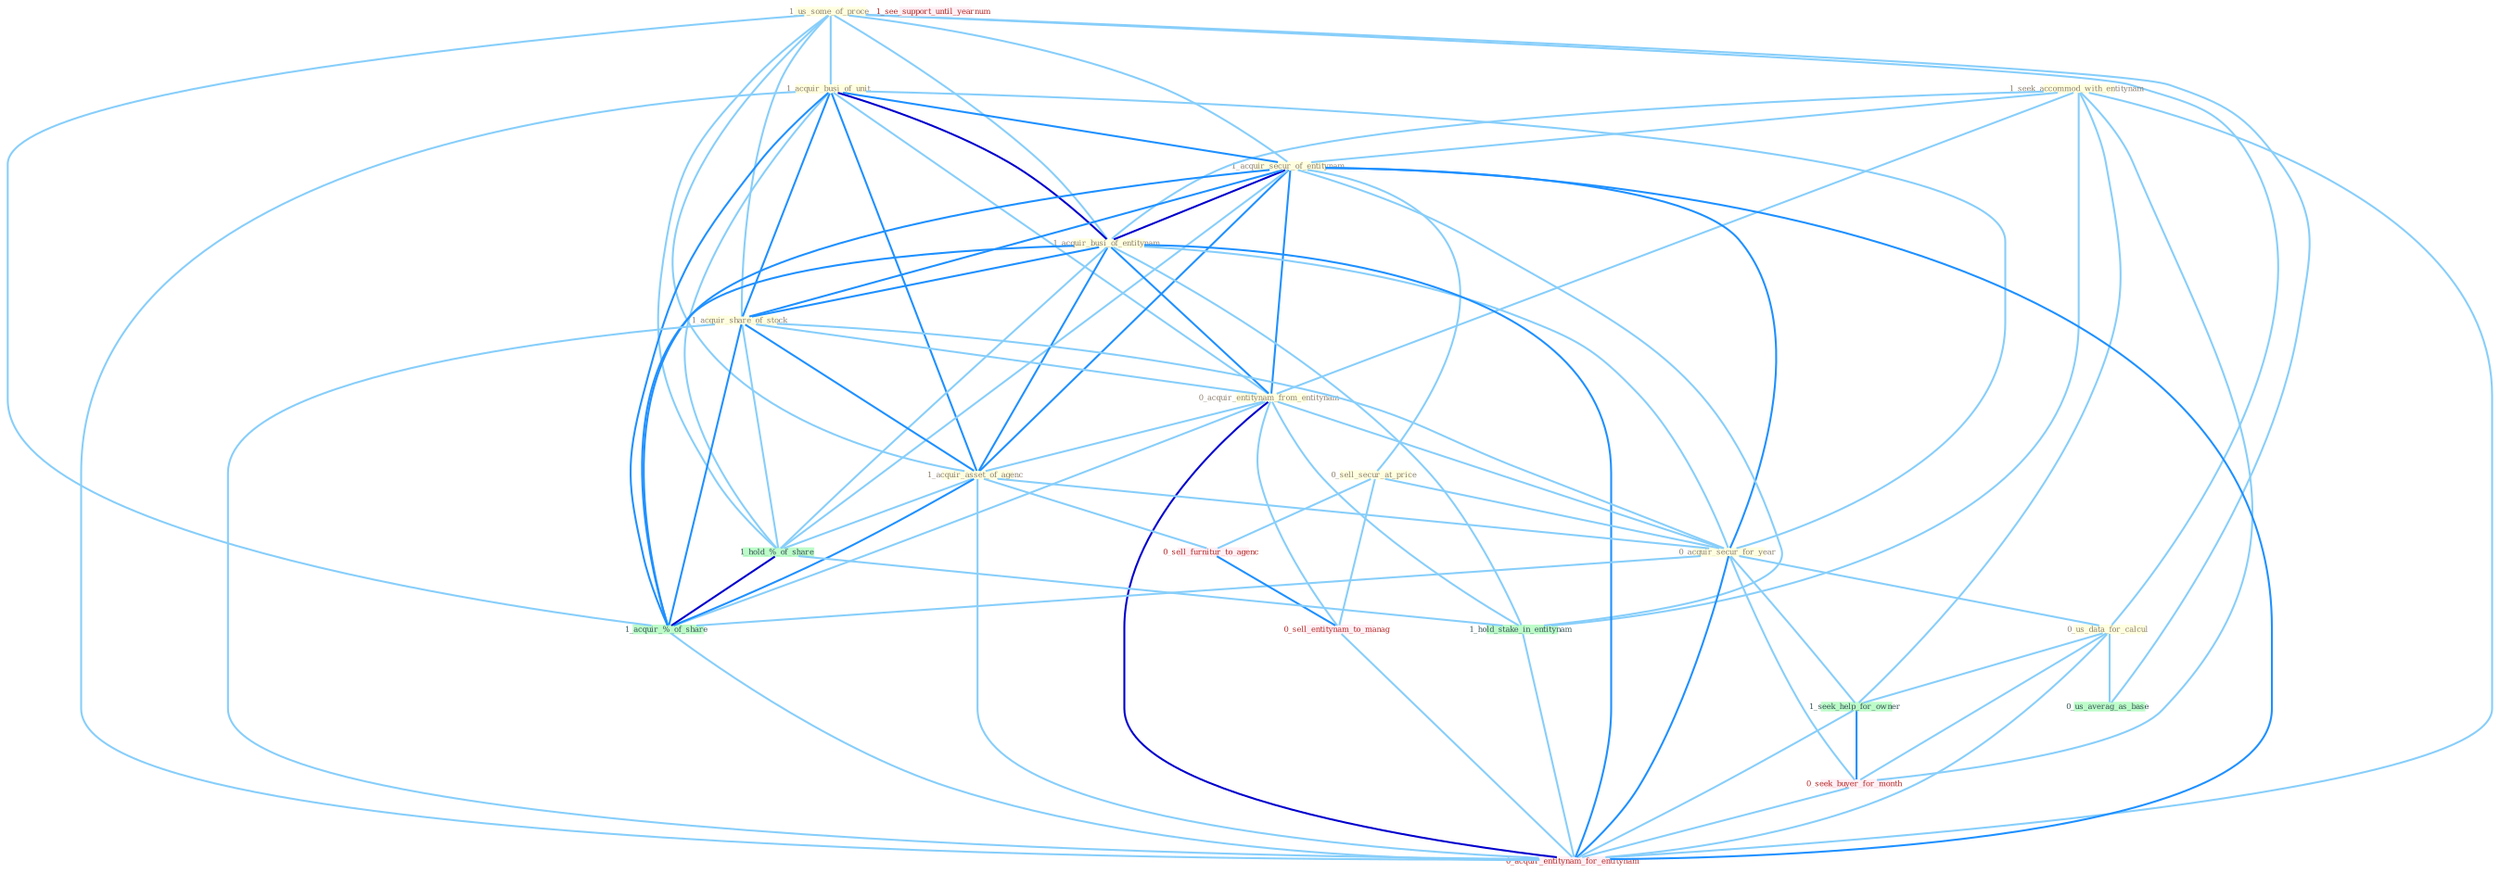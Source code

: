Graph G{ 
    node
    [shape=polygon,style=filled,width=.5,height=.06,color="#BDFCC9",fixedsize=true,fontsize=4,
    fontcolor="#2f4f4f"];
    {node
    [color="#ffffe0", fontcolor="#8b7d6b"] "1_us_some_of_proce " "1_seek_accommod_with_entitynam " "1_acquir_busi_of_unit " "1_acquir_secur_of_entitynam " "1_acquir_busi_of_entitynam " "1_acquir_share_of_stock " "0_acquir_entitynam_from_entitynam " "1_acquir_asset_of_agenc " "0_sell_secur_at_price " "0_acquir_secur_for_year " "0_us_data_for_calcul "}
{node [color="#fff0f5", fontcolor="#b22222"] "0_seek_buyer_for_month " "1_see_support_until_yearnum " "0_sell_furnitur_to_agenc " "0_sell_entitynam_to_manag " "0_acquir_entitynam_for_entitynam "}
edge [color="#B0E2FF"];

	"1_us_some_of_proce " -- "1_acquir_busi_of_unit " [w="1", color="#87cefa" ];
	"1_us_some_of_proce " -- "1_acquir_secur_of_entitynam " [w="1", color="#87cefa" ];
	"1_us_some_of_proce " -- "1_acquir_busi_of_entitynam " [w="1", color="#87cefa" ];
	"1_us_some_of_proce " -- "1_acquir_share_of_stock " [w="1", color="#87cefa" ];
	"1_us_some_of_proce " -- "1_acquir_asset_of_agenc " [w="1", color="#87cefa" ];
	"1_us_some_of_proce " -- "0_us_data_for_calcul " [w="1", color="#87cefa" ];
	"1_us_some_of_proce " -- "1_hold_%_of_share " [w="1", color="#87cefa" ];
	"1_us_some_of_proce " -- "1_acquir_%_of_share " [w="1", color="#87cefa" ];
	"1_us_some_of_proce " -- "0_us_averag_as_base " [w="1", color="#87cefa" ];
	"1_seek_accommod_with_entitynam " -- "1_acquir_secur_of_entitynam " [w="1", color="#87cefa" ];
	"1_seek_accommod_with_entitynam " -- "1_acquir_busi_of_entitynam " [w="1", color="#87cefa" ];
	"1_seek_accommod_with_entitynam " -- "0_acquir_entitynam_from_entitynam " [w="1", color="#87cefa" ];
	"1_seek_accommod_with_entitynam " -- "1_hold_stake_in_entitynam " [w="1", color="#87cefa" ];
	"1_seek_accommod_with_entitynam " -- "1_seek_help_for_owner " [w="1", color="#87cefa" ];
	"1_seek_accommod_with_entitynam " -- "0_seek_buyer_for_month " [w="1", color="#87cefa" ];
	"1_seek_accommod_with_entitynam " -- "0_acquir_entitynam_for_entitynam " [w="1", color="#87cefa" ];
	"1_acquir_busi_of_unit " -- "1_acquir_secur_of_entitynam " [w="2", color="#1e90ff" , len=0.8];
	"1_acquir_busi_of_unit " -- "1_acquir_busi_of_entitynam " [w="3", color="#0000cd" , len=0.6];
	"1_acquir_busi_of_unit " -- "1_acquir_share_of_stock " [w="2", color="#1e90ff" , len=0.8];
	"1_acquir_busi_of_unit " -- "0_acquir_entitynam_from_entitynam " [w="1", color="#87cefa" ];
	"1_acquir_busi_of_unit " -- "1_acquir_asset_of_agenc " [w="2", color="#1e90ff" , len=0.8];
	"1_acquir_busi_of_unit " -- "0_acquir_secur_for_year " [w="1", color="#87cefa" ];
	"1_acquir_busi_of_unit " -- "1_hold_%_of_share " [w="1", color="#87cefa" ];
	"1_acquir_busi_of_unit " -- "1_acquir_%_of_share " [w="2", color="#1e90ff" , len=0.8];
	"1_acquir_busi_of_unit " -- "0_acquir_entitynam_for_entitynam " [w="1", color="#87cefa" ];
	"1_acquir_secur_of_entitynam " -- "1_acquir_busi_of_entitynam " [w="3", color="#0000cd" , len=0.6];
	"1_acquir_secur_of_entitynam " -- "1_acquir_share_of_stock " [w="2", color="#1e90ff" , len=0.8];
	"1_acquir_secur_of_entitynam " -- "0_acquir_entitynam_from_entitynam " [w="2", color="#1e90ff" , len=0.8];
	"1_acquir_secur_of_entitynam " -- "1_acquir_asset_of_agenc " [w="2", color="#1e90ff" , len=0.8];
	"1_acquir_secur_of_entitynam " -- "0_sell_secur_at_price " [w="1", color="#87cefa" ];
	"1_acquir_secur_of_entitynam " -- "0_acquir_secur_for_year " [w="2", color="#1e90ff" , len=0.8];
	"1_acquir_secur_of_entitynam " -- "1_hold_%_of_share " [w="1", color="#87cefa" ];
	"1_acquir_secur_of_entitynam " -- "1_hold_stake_in_entitynam " [w="1", color="#87cefa" ];
	"1_acquir_secur_of_entitynam " -- "1_acquir_%_of_share " [w="2", color="#1e90ff" , len=0.8];
	"1_acquir_secur_of_entitynam " -- "0_acquir_entitynam_for_entitynam " [w="2", color="#1e90ff" , len=0.8];
	"1_acquir_busi_of_entitynam " -- "1_acquir_share_of_stock " [w="2", color="#1e90ff" , len=0.8];
	"1_acquir_busi_of_entitynam " -- "0_acquir_entitynam_from_entitynam " [w="2", color="#1e90ff" , len=0.8];
	"1_acquir_busi_of_entitynam " -- "1_acquir_asset_of_agenc " [w="2", color="#1e90ff" , len=0.8];
	"1_acquir_busi_of_entitynam " -- "0_acquir_secur_for_year " [w="1", color="#87cefa" ];
	"1_acquir_busi_of_entitynam " -- "1_hold_%_of_share " [w="1", color="#87cefa" ];
	"1_acquir_busi_of_entitynam " -- "1_hold_stake_in_entitynam " [w="1", color="#87cefa" ];
	"1_acquir_busi_of_entitynam " -- "1_acquir_%_of_share " [w="2", color="#1e90ff" , len=0.8];
	"1_acquir_busi_of_entitynam " -- "0_acquir_entitynam_for_entitynam " [w="2", color="#1e90ff" , len=0.8];
	"1_acquir_share_of_stock " -- "0_acquir_entitynam_from_entitynam " [w="1", color="#87cefa" ];
	"1_acquir_share_of_stock " -- "1_acquir_asset_of_agenc " [w="2", color="#1e90ff" , len=0.8];
	"1_acquir_share_of_stock " -- "0_acquir_secur_for_year " [w="1", color="#87cefa" ];
	"1_acquir_share_of_stock " -- "1_hold_%_of_share " [w="1", color="#87cefa" ];
	"1_acquir_share_of_stock " -- "1_acquir_%_of_share " [w="2", color="#1e90ff" , len=0.8];
	"1_acquir_share_of_stock " -- "0_acquir_entitynam_for_entitynam " [w="1", color="#87cefa" ];
	"0_acquir_entitynam_from_entitynam " -- "1_acquir_asset_of_agenc " [w="1", color="#87cefa" ];
	"0_acquir_entitynam_from_entitynam " -- "0_acquir_secur_for_year " [w="1", color="#87cefa" ];
	"0_acquir_entitynam_from_entitynam " -- "1_hold_stake_in_entitynam " [w="1", color="#87cefa" ];
	"0_acquir_entitynam_from_entitynam " -- "1_acquir_%_of_share " [w="1", color="#87cefa" ];
	"0_acquir_entitynam_from_entitynam " -- "0_sell_entitynam_to_manag " [w="1", color="#87cefa" ];
	"0_acquir_entitynam_from_entitynam " -- "0_acquir_entitynam_for_entitynam " [w="3", color="#0000cd" , len=0.6];
	"1_acquir_asset_of_agenc " -- "0_acquir_secur_for_year " [w="1", color="#87cefa" ];
	"1_acquir_asset_of_agenc " -- "1_hold_%_of_share " [w="1", color="#87cefa" ];
	"1_acquir_asset_of_agenc " -- "1_acquir_%_of_share " [w="2", color="#1e90ff" , len=0.8];
	"1_acquir_asset_of_agenc " -- "0_sell_furnitur_to_agenc " [w="1", color="#87cefa" ];
	"1_acquir_asset_of_agenc " -- "0_acquir_entitynam_for_entitynam " [w="1", color="#87cefa" ];
	"0_sell_secur_at_price " -- "0_acquir_secur_for_year " [w="1", color="#87cefa" ];
	"0_sell_secur_at_price " -- "0_sell_furnitur_to_agenc " [w="1", color="#87cefa" ];
	"0_sell_secur_at_price " -- "0_sell_entitynam_to_manag " [w="1", color="#87cefa" ];
	"0_acquir_secur_for_year " -- "0_us_data_for_calcul " [w="1", color="#87cefa" ];
	"0_acquir_secur_for_year " -- "1_seek_help_for_owner " [w="1", color="#87cefa" ];
	"0_acquir_secur_for_year " -- "0_seek_buyer_for_month " [w="1", color="#87cefa" ];
	"0_acquir_secur_for_year " -- "1_acquir_%_of_share " [w="1", color="#87cefa" ];
	"0_acquir_secur_for_year " -- "0_acquir_entitynam_for_entitynam " [w="2", color="#1e90ff" , len=0.8];
	"0_us_data_for_calcul " -- "1_seek_help_for_owner " [w="1", color="#87cefa" ];
	"0_us_data_for_calcul " -- "0_seek_buyer_for_month " [w="1", color="#87cefa" ];
	"0_us_data_for_calcul " -- "0_us_averag_as_base " [w="1", color="#87cefa" ];
	"0_us_data_for_calcul " -- "0_acquir_entitynam_for_entitynam " [w="1", color="#87cefa" ];
	"1_hold_%_of_share " -- "1_hold_stake_in_entitynam " [w="1", color="#87cefa" ];
	"1_hold_%_of_share " -- "1_acquir_%_of_share " [w="3", color="#0000cd" , len=0.6];
	"1_hold_stake_in_entitynam " -- "0_acquir_entitynam_for_entitynam " [w="1", color="#87cefa" ];
	"1_seek_help_for_owner " -- "0_seek_buyer_for_month " [w="2", color="#1e90ff" , len=0.8];
	"1_seek_help_for_owner " -- "0_acquir_entitynam_for_entitynam " [w="1", color="#87cefa" ];
	"0_seek_buyer_for_month " -- "0_acquir_entitynam_for_entitynam " [w="1", color="#87cefa" ];
	"1_acquir_%_of_share " -- "0_acquir_entitynam_for_entitynam " [w="1", color="#87cefa" ];
	"0_sell_furnitur_to_agenc " -- "0_sell_entitynam_to_manag " [w="2", color="#1e90ff" , len=0.8];
	"0_sell_entitynam_to_manag " -- "0_acquir_entitynam_for_entitynam " [w="1", color="#87cefa" ];
}